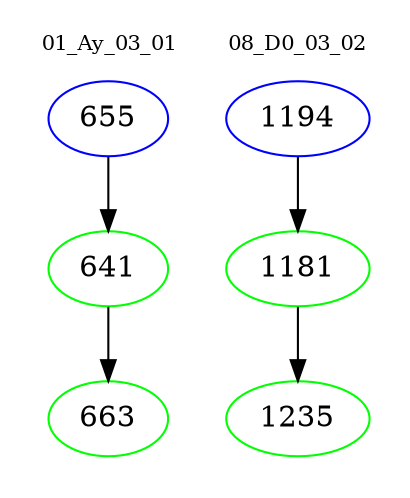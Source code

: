 digraph{
subgraph cluster_0 {
color = white
label = "01_Ay_03_01";
fontsize=10;
T0_655 [label="655", color="blue"]
T0_655 -> T0_641 [color="black"]
T0_641 [label="641", color="green"]
T0_641 -> T0_663 [color="black"]
T0_663 [label="663", color="green"]
}
subgraph cluster_1 {
color = white
label = "08_D0_03_02";
fontsize=10;
T1_1194 [label="1194", color="blue"]
T1_1194 -> T1_1181 [color="black"]
T1_1181 [label="1181", color="green"]
T1_1181 -> T1_1235 [color="black"]
T1_1235 [label="1235", color="green"]
}
}
